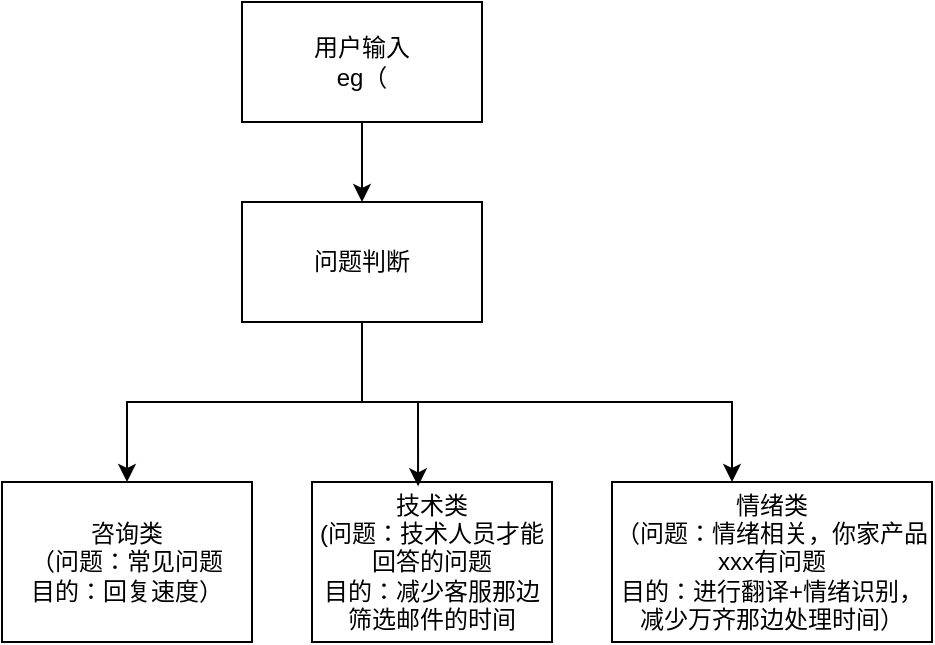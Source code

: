 <mxfile version="26.2.12">
  <diagram name="Page-1" id="M1iB0JgTUpQXoafaGhzw">
    <mxGraphModel dx="1283" dy="543" grid="1" gridSize="10" guides="1" tooltips="1" connect="1" arrows="1" fold="1" page="1" pageScale="1" pageWidth="850" pageHeight="1100" math="0" shadow="0">
      <root>
        <mxCell id="0" />
        <mxCell id="1" parent="0" />
        <mxCell id="ocfpeheD2iWH20HzGndA-3" style="edgeStyle=orthogonalEdgeStyle;rounded=0;orthogonalLoop=1;jettySize=auto;html=1;entryX=0.5;entryY=0;entryDx=0;entryDy=0;" edge="1" parent="1" source="ocfpeheD2iWH20HzGndA-1" target="ocfpeheD2iWH20HzGndA-2">
          <mxGeometry relative="1" as="geometry" />
        </mxCell>
        <mxCell id="ocfpeheD2iWH20HzGndA-1" value="用户输入&lt;br&gt;eg（" style="rounded=0;whiteSpace=wrap;html=1;" vertex="1" parent="1">
          <mxGeometry x="305" y="10" width="120" height="60" as="geometry" />
        </mxCell>
        <mxCell id="ocfpeheD2iWH20HzGndA-5" style="edgeStyle=orthogonalEdgeStyle;rounded=0;orthogonalLoop=1;jettySize=auto;html=1;" edge="1" parent="1" source="ocfpeheD2iWH20HzGndA-2" target="ocfpeheD2iWH20HzGndA-4">
          <mxGeometry relative="1" as="geometry" />
        </mxCell>
        <mxCell id="ocfpeheD2iWH20HzGndA-9" style="edgeStyle=orthogonalEdgeStyle;rounded=0;orthogonalLoop=1;jettySize=auto;html=1;" edge="1" parent="1" source="ocfpeheD2iWH20HzGndA-2" target="ocfpeheD2iWH20HzGndA-8">
          <mxGeometry relative="1" as="geometry">
            <Array as="points">
              <mxPoint x="365" y="210" />
              <mxPoint x="550" y="210" />
            </Array>
          </mxGeometry>
        </mxCell>
        <mxCell id="ocfpeheD2iWH20HzGndA-2" value="问题判断" style="rounded=0;whiteSpace=wrap;html=1;" vertex="1" parent="1">
          <mxGeometry x="305" y="110" width="120" height="60" as="geometry" />
        </mxCell>
        <mxCell id="ocfpeheD2iWH20HzGndA-4" value="咨询类&lt;br&gt;（问题：常见问题&lt;div&gt;&lt;span style=&quot;background-color: transparent; color: light-dark(rgb(0, 0, 0), rgb(255, 255, 255));&quot;&gt;目的：回复速度）&lt;/span&gt;&lt;/div&gt;" style="rounded=0;whiteSpace=wrap;html=1;" vertex="1" parent="1">
          <mxGeometry x="185" y="250" width="125" height="80" as="geometry" />
        </mxCell>
        <mxCell id="ocfpeheD2iWH20HzGndA-6" value="技术类&lt;div&gt;(问题：技术人员才能回答的问题&lt;/div&gt;&lt;div&gt;目的：减少客服那边筛选邮件的时间&lt;/div&gt;" style="rounded=0;whiteSpace=wrap;html=1;" vertex="1" parent="1">
          <mxGeometry x="340" y="250" width="120" height="80" as="geometry" />
        </mxCell>
        <mxCell id="ocfpeheD2iWH20HzGndA-7" style="edgeStyle=orthogonalEdgeStyle;rounded=0;orthogonalLoop=1;jettySize=auto;html=1;entryX=0.442;entryY=0.027;entryDx=0;entryDy=0;entryPerimeter=0;" edge="1" parent="1" source="ocfpeheD2iWH20HzGndA-2" target="ocfpeheD2iWH20HzGndA-6">
          <mxGeometry relative="1" as="geometry" />
        </mxCell>
        <mxCell id="ocfpeheD2iWH20HzGndA-8" value="情绪类&lt;br&gt;（问题：情绪相关，你家产品xxx有问题&lt;br&gt;目的：进行翻译+情绪识别，减少万齐那边处理时间）" style="rounded=0;whiteSpace=wrap;html=1;" vertex="1" parent="1">
          <mxGeometry x="490" y="250" width="160" height="80" as="geometry" />
        </mxCell>
      </root>
    </mxGraphModel>
  </diagram>
</mxfile>
